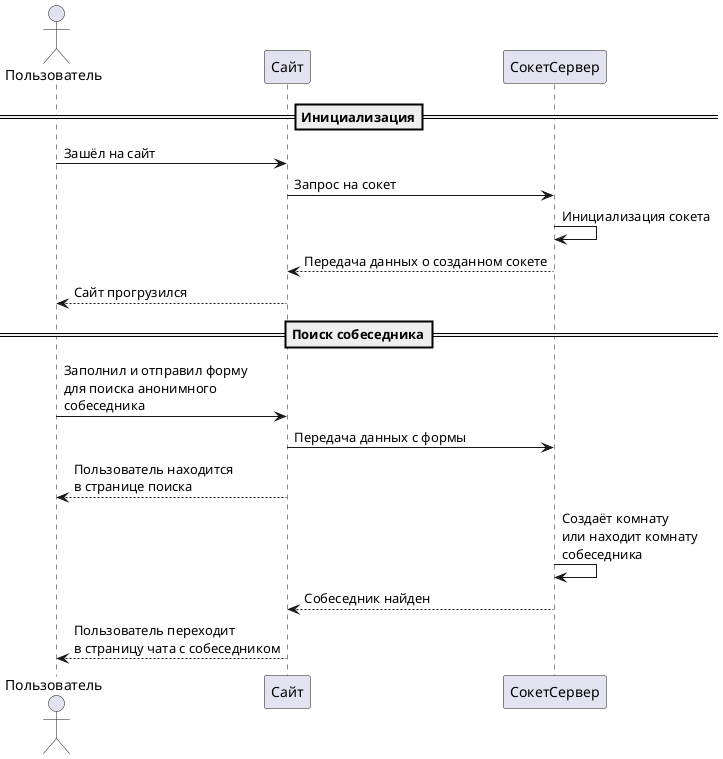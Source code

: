 @startuml anonchat - sequence

actor Пользователь as u
participant Сайт as f
participant СокетСервер as s

==Инициализация==

u -> f: Зашёл на сайт
f -> s: Запрос на сокет
s -> s: Инициализация сокета
s --> f: Передача данных о созданном сокете
f --> u: Сайт прогрузился

==Поиск собеседника==

u -> f: Заполнил и отправил форму \nдля поиска анонимного \nсобеседника
f -> s: Передача данных с формы
f --> u: Пользователь находится \nв странице поиска
s -> s: Создаёт комнату \nили находит комнату \nсобеседника
s --> f: Собеседник найден
f --> u: Пользователь переходит\nв страницу чата с собеседником

@enduml
